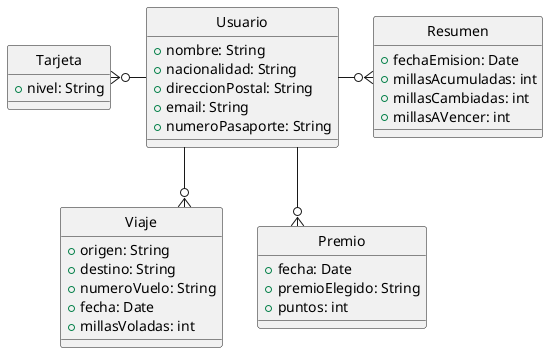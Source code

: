 @startuml Parcial 2 MDS2 2023

' En el Modelo Entidad-Relación, se utilizan las entidades "Usuario", "Tarjeta",
' "Viaje", "Premio" y "Resumen". Cada entidad se representa como una tabla, y
' los atributos se convierten en columnas de las tablas. Las relaciones entre
' las entidades se muestran a través de las líneas entre ellas.

skinparam linetype ortho
hide circle

entity Usuario {
  + nombre: String
  + nacionalidad: String
  + direccionPostal: String
  + email: String
  + numeroPasaporte: String
}

entity Tarjeta {
  + nivel: String
}

entity Viaje {
  + origen: String
  + destino: String
  + numeroVuelo: String
  + fecha: Date
  + millasVoladas: int
}

entity Premio {
  + fecha: Date
  + premioElegido: String
  + puntos: int
}

entity Resumen {
  + fechaEmision: Date
  + millasAcumuladas: int
  + millasCambiadas: int
  + millasAVencer: int
}

Usuario -left-o{ Tarjeta
Usuario --o{ Viaje
Usuario --o{ Premio
Usuario -right-o{ Resumen
@enduml
